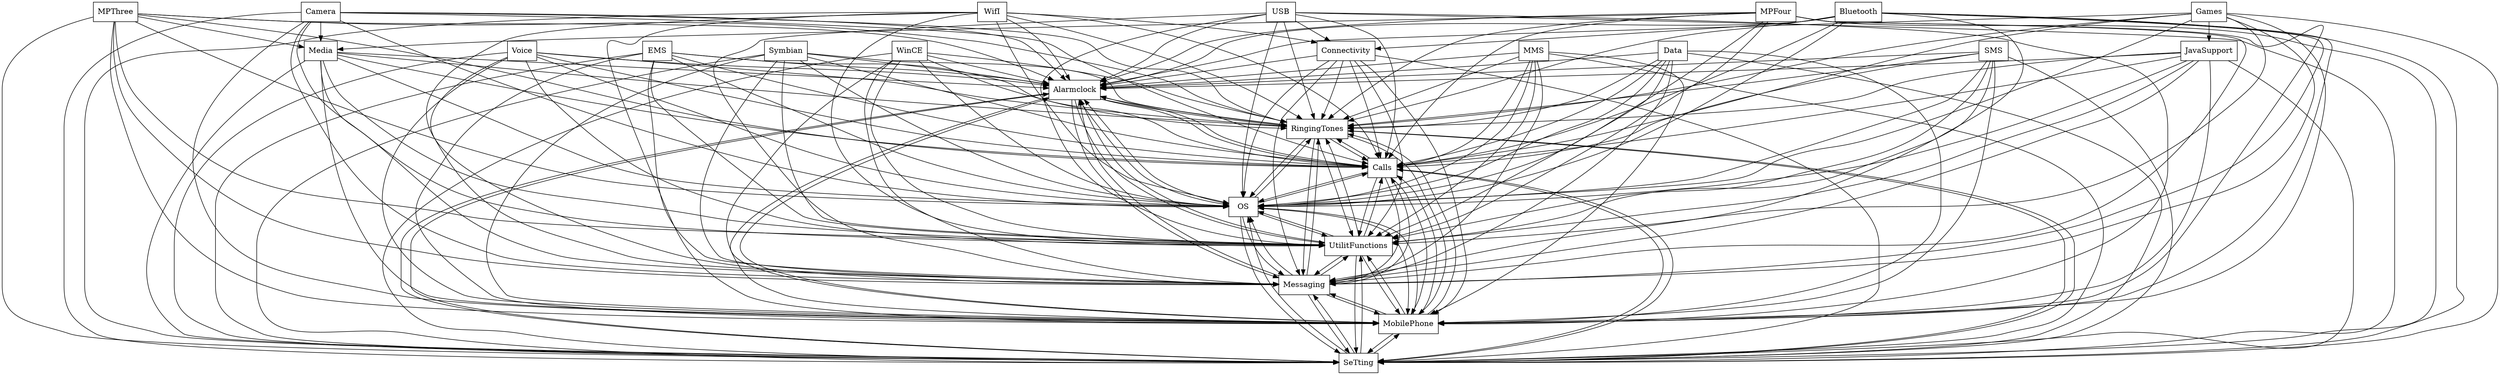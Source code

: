 digraph{
graph [rankdir=TB];
node [shape=box];
edge [arrowhead=normal];
0[label="Alarmclock",]
1[label="RingingTones",]
2[label="Bluetooth",]
3[label="MPThree",]
4[label="SeTting",]
5[label="Connectivity",]
6[label="Data",]
7[label="Symbian",]
8[label="MobilePhone",]
9[label="MMS",]
10[label="WifI",]
11[label="Messaging",]
12[label="JavaSupport",]
13[label="Media",]
14[label="Camera",]
15[label="Voice",]
16[label="MPFour",]
17[label="UtilitFunctions",]
18[label="OS",]
19[label="EMS",]
20[label="Calls",]
21[label="WinCE",]
22[label="USB",]
23[label="Games",]
24[label="SMS",]
0->1[label="",]
0->4[label="",]
0->8[label="",]
0->11[label="",]
0->17[label="",]
0->18[label="",]
0->20[label="",]
1->0[label="",]
1->4[label="",]
1->8[label="",]
1->11[label="",]
1->17[label="",]
1->18[label="",]
1->20[label="",]
2->0[label="",]
2->1[label="",]
2->4[label="",]
2->5[label="",]
2->8[label="",]
2->11[label="",]
2->17[label="",]
2->18[label="",]
2->20[label="",]
3->0[label="",]
3->1[label="",]
3->4[label="",]
3->8[label="",]
3->11[label="",]
3->13[label="",]
3->17[label="",]
3->18[label="",]
3->20[label="",]
4->0[label="",]
4->1[label="",]
4->8[label="",]
4->11[label="",]
4->17[label="",]
4->18[label="",]
4->20[label="",]
5->0[label="",]
5->1[label="",]
5->4[label="",]
5->8[label="",]
5->11[label="",]
5->17[label="",]
5->18[label="",]
5->20[label="",]
6->0[label="",]
6->1[label="",]
6->4[label="",]
6->8[label="",]
6->11[label="",]
6->17[label="",]
6->18[label="",]
6->20[label="",]
7->0[label="",]
7->1[label="",]
7->4[label="",]
7->8[label="",]
7->11[label="",]
7->17[label="",]
7->18[label="",]
7->20[label="",]
8->0[label="",]
8->1[label="",]
8->4[label="",]
8->11[label="",]
8->17[label="",]
8->18[label="",]
8->20[label="",]
9->0[label="",]
9->1[label="",]
9->4[label="",]
9->8[label="",]
9->11[label="",]
9->17[label="",]
9->18[label="",]
9->20[label="",]
10->0[label="",]
10->1[label="",]
10->4[label="",]
10->5[label="",]
10->8[label="",]
10->11[label="",]
10->17[label="",]
10->18[label="",]
10->20[label="",]
11->0[label="",]
11->1[label="",]
11->4[label="",]
11->8[label="",]
11->17[label="",]
11->18[label="",]
11->20[label="",]
12->0[label="",]
12->1[label="",]
12->4[label="",]
12->8[label="",]
12->11[label="",]
12->17[label="",]
12->18[label="",]
12->20[label="",]
13->0[label="",]
13->1[label="",]
13->4[label="",]
13->8[label="",]
13->11[label="",]
13->17[label="",]
13->18[label="",]
13->20[label="",]
14->0[label="",]
14->1[label="",]
14->4[label="",]
14->8[label="",]
14->11[label="",]
14->13[label="",]
14->17[label="",]
14->18[label="",]
14->20[label="",]
15->0[label="",]
15->1[label="",]
15->4[label="",]
15->8[label="",]
15->11[label="",]
15->17[label="",]
15->18[label="",]
15->20[label="",]
16->0[label="",]
16->1[label="",]
16->4[label="",]
16->8[label="",]
16->11[label="",]
16->13[label="",]
16->17[label="",]
16->18[label="",]
16->20[label="",]
17->0[label="",]
17->1[label="",]
17->4[label="",]
17->8[label="",]
17->11[label="",]
17->18[label="",]
17->20[label="",]
18->0[label="",]
18->1[label="",]
18->4[label="",]
18->8[label="",]
18->11[label="",]
18->17[label="",]
18->20[label="",]
19->0[label="",]
19->1[label="",]
19->4[label="",]
19->8[label="",]
19->11[label="",]
19->17[label="",]
19->18[label="",]
19->20[label="",]
20->0[label="",]
20->1[label="",]
20->4[label="",]
20->8[label="",]
20->11[label="",]
20->17[label="",]
20->18[label="",]
21->0[label="",]
21->1[label="",]
21->4[label="",]
21->8[label="",]
21->11[label="",]
21->17[label="",]
21->18[label="",]
21->20[label="",]
22->0[label="",]
22->1[label="",]
22->4[label="",]
22->5[label="",]
22->8[label="",]
22->11[label="",]
22->17[label="",]
22->18[label="",]
22->20[label="",]
23->0[label="",]
23->1[label="",]
23->4[label="",]
23->8[label="",]
23->11[label="",]
23->12[label="",]
23->17[label="",]
23->18[label="",]
23->20[label="",]
24->0[label="",]
24->1[label="",]
24->4[label="",]
24->8[label="",]
24->11[label="",]
24->17[label="",]
24->18[label="",]
24->20[label="",]
}

